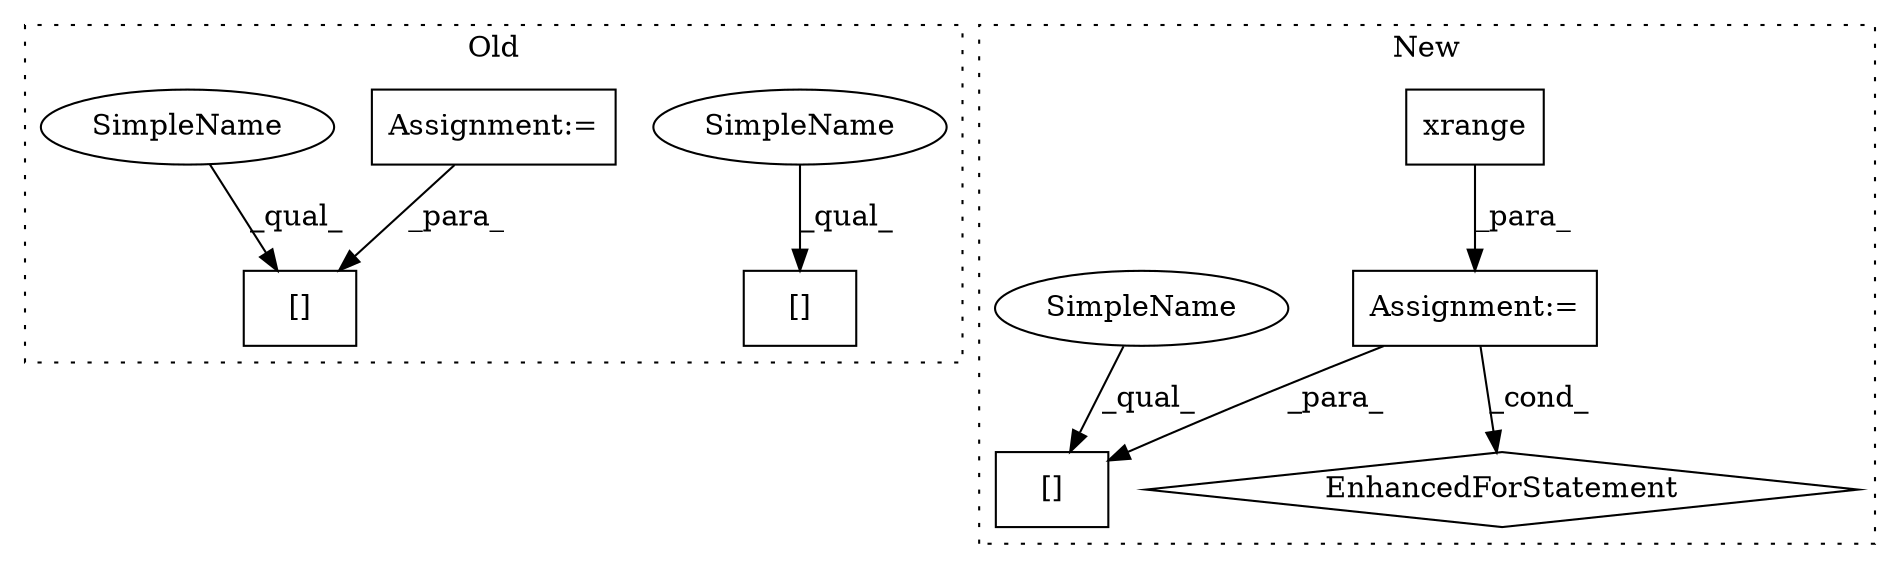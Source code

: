 digraph G {
subgraph cluster0 {
1 [label="[]" a="2" s="668,677" l="6,1" shape="box"];
6 [label="Assignment:=" a="7" s="537" l="1" shape="box"];
7 [label="[]" a="2" s="381,419" l="11,2" shape="box"];
8 [label="SimpleName" a="42" s="381" l="5" shape="ellipse"];
9 [label="SimpleName" a="42" s="668" l="5" shape="ellipse"];
label = "Old";
style="dotted";
}
subgraph cluster1 {
2 [label="xrange" a="32" s="559,567" l="7,1" shape="box"];
3 [label="Assignment:=" a="7" s="494,568" l="57,2" shape="box"];
4 [label="EnhancedForStatement" a="70" s="494,568" l="57,2" shape="diamond"];
5 [label="[]" a="2" s="638,670" l="17,2" shape="box"];
10 [label="SimpleName" a="42" s="638" l="5" shape="ellipse"];
label = "New";
style="dotted";
}
2 -> 3 [label="_para_"];
3 -> 4 [label="_cond_"];
3 -> 5 [label="_para_"];
6 -> 1 [label="_para_"];
8 -> 7 [label="_qual_"];
9 -> 1 [label="_qual_"];
10 -> 5 [label="_qual_"];
}
